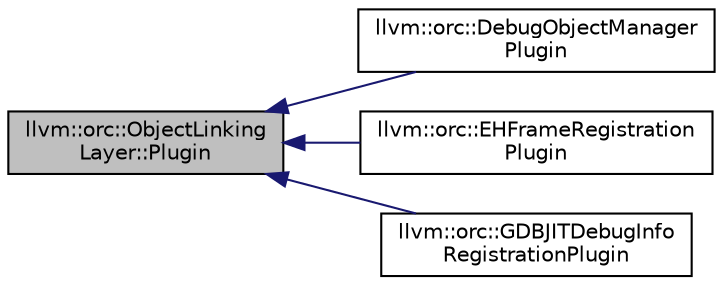 digraph "llvm::orc::ObjectLinkingLayer::Plugin"
{
 // LATEX_PDF_SIZE
  bgcolor="transparent";
  edge [fontname="Helvetica",fontsize="10",labelfontname="Helvetica",labelfontsize="10"];
  node [fontname="Helvetica",fontsize="10",shape=record];
  rankdir="LR";
  Node1 [label="llvm::orc::ObjectLinking\lLayer::Plugin",height=0.2,width=0.4,color="black", fillcolor="grey75", style="filled", fontcolor="black",tooltip="Plugin instances can be added to the ObjectLinkingLayer to receive callbacks when code is loaded or e..."];
  Node1 -> Node2 [dir="back",color="midnightblue",fontsize="10",style="solid",fontname="Helvetica"];
  Node2 [label="llvm::orc::DebugObjectManager\lPlugin",height=0.2,width=0.4,color="black",URL="$classllvm_1_1orc_1_1DebugObjectManagerPlugin.html",tooltip="Creates and manages DebugObjects for JITLink artifacts."];
  Node1 -> Node3 [dir="back",color="midnightblue",fontsize="10",style="solid",fontname="Helvetica"];
  Node3 [label="llvm::orc::EHFrameRegistration\lPlugin",height=0.2,width=0.4,color="black",URL="$classllvm_1_1orc_1_1EHFrameRegistrationPlugin.html",tooltip=" "];
  Node1 -> Node4 [dir="back",color="midnightblue",fontsize="10",style="solid",fontname="Helvetica"];
  Node4 [label="llvm::orc::GDBJITDebugInfo\lRegistrationPlugin",height=0.2,width=0.4,color="black",URL="$classllvm_1_1orc_1_1GDBJITDebugInfoRegistrationPlugin.html",tooltip="For each object containing debug info, installs JITLink passes to synthesize a debug object and then ..."];
}
